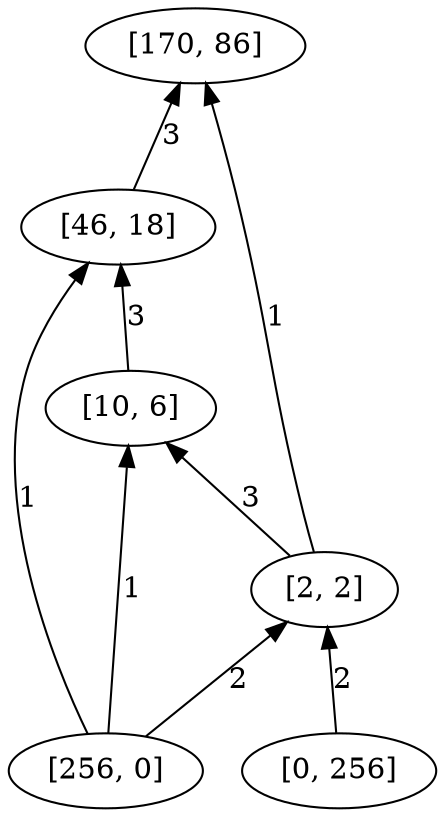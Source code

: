 digraph "DD" { 
rankdir = "BT" 
graph [ ordering = "out"];
5001 -> 2[label = "1"];
5001 -> 3[label = "1"];
5001 -> 4[label = "2"];
5002 -> 4[label = "2"];
2 -> 1[label = "3"];
3 -> 2[label = "3"];
4 -> 1[label = "1"];
4 -> 3[label = "3"];
5001 [label = "[256, 0]",  shape = oval]
5002 [label = "[0, 256]",  shape = oval]
1 [label = "[170, 86]",  shape = oval]
2 [label = "[46, 18]",  shape = oval]
3 [label = "[10, 6]",  shape = oval]
4 [label = "[2, 2]",  shape = oval]
}
